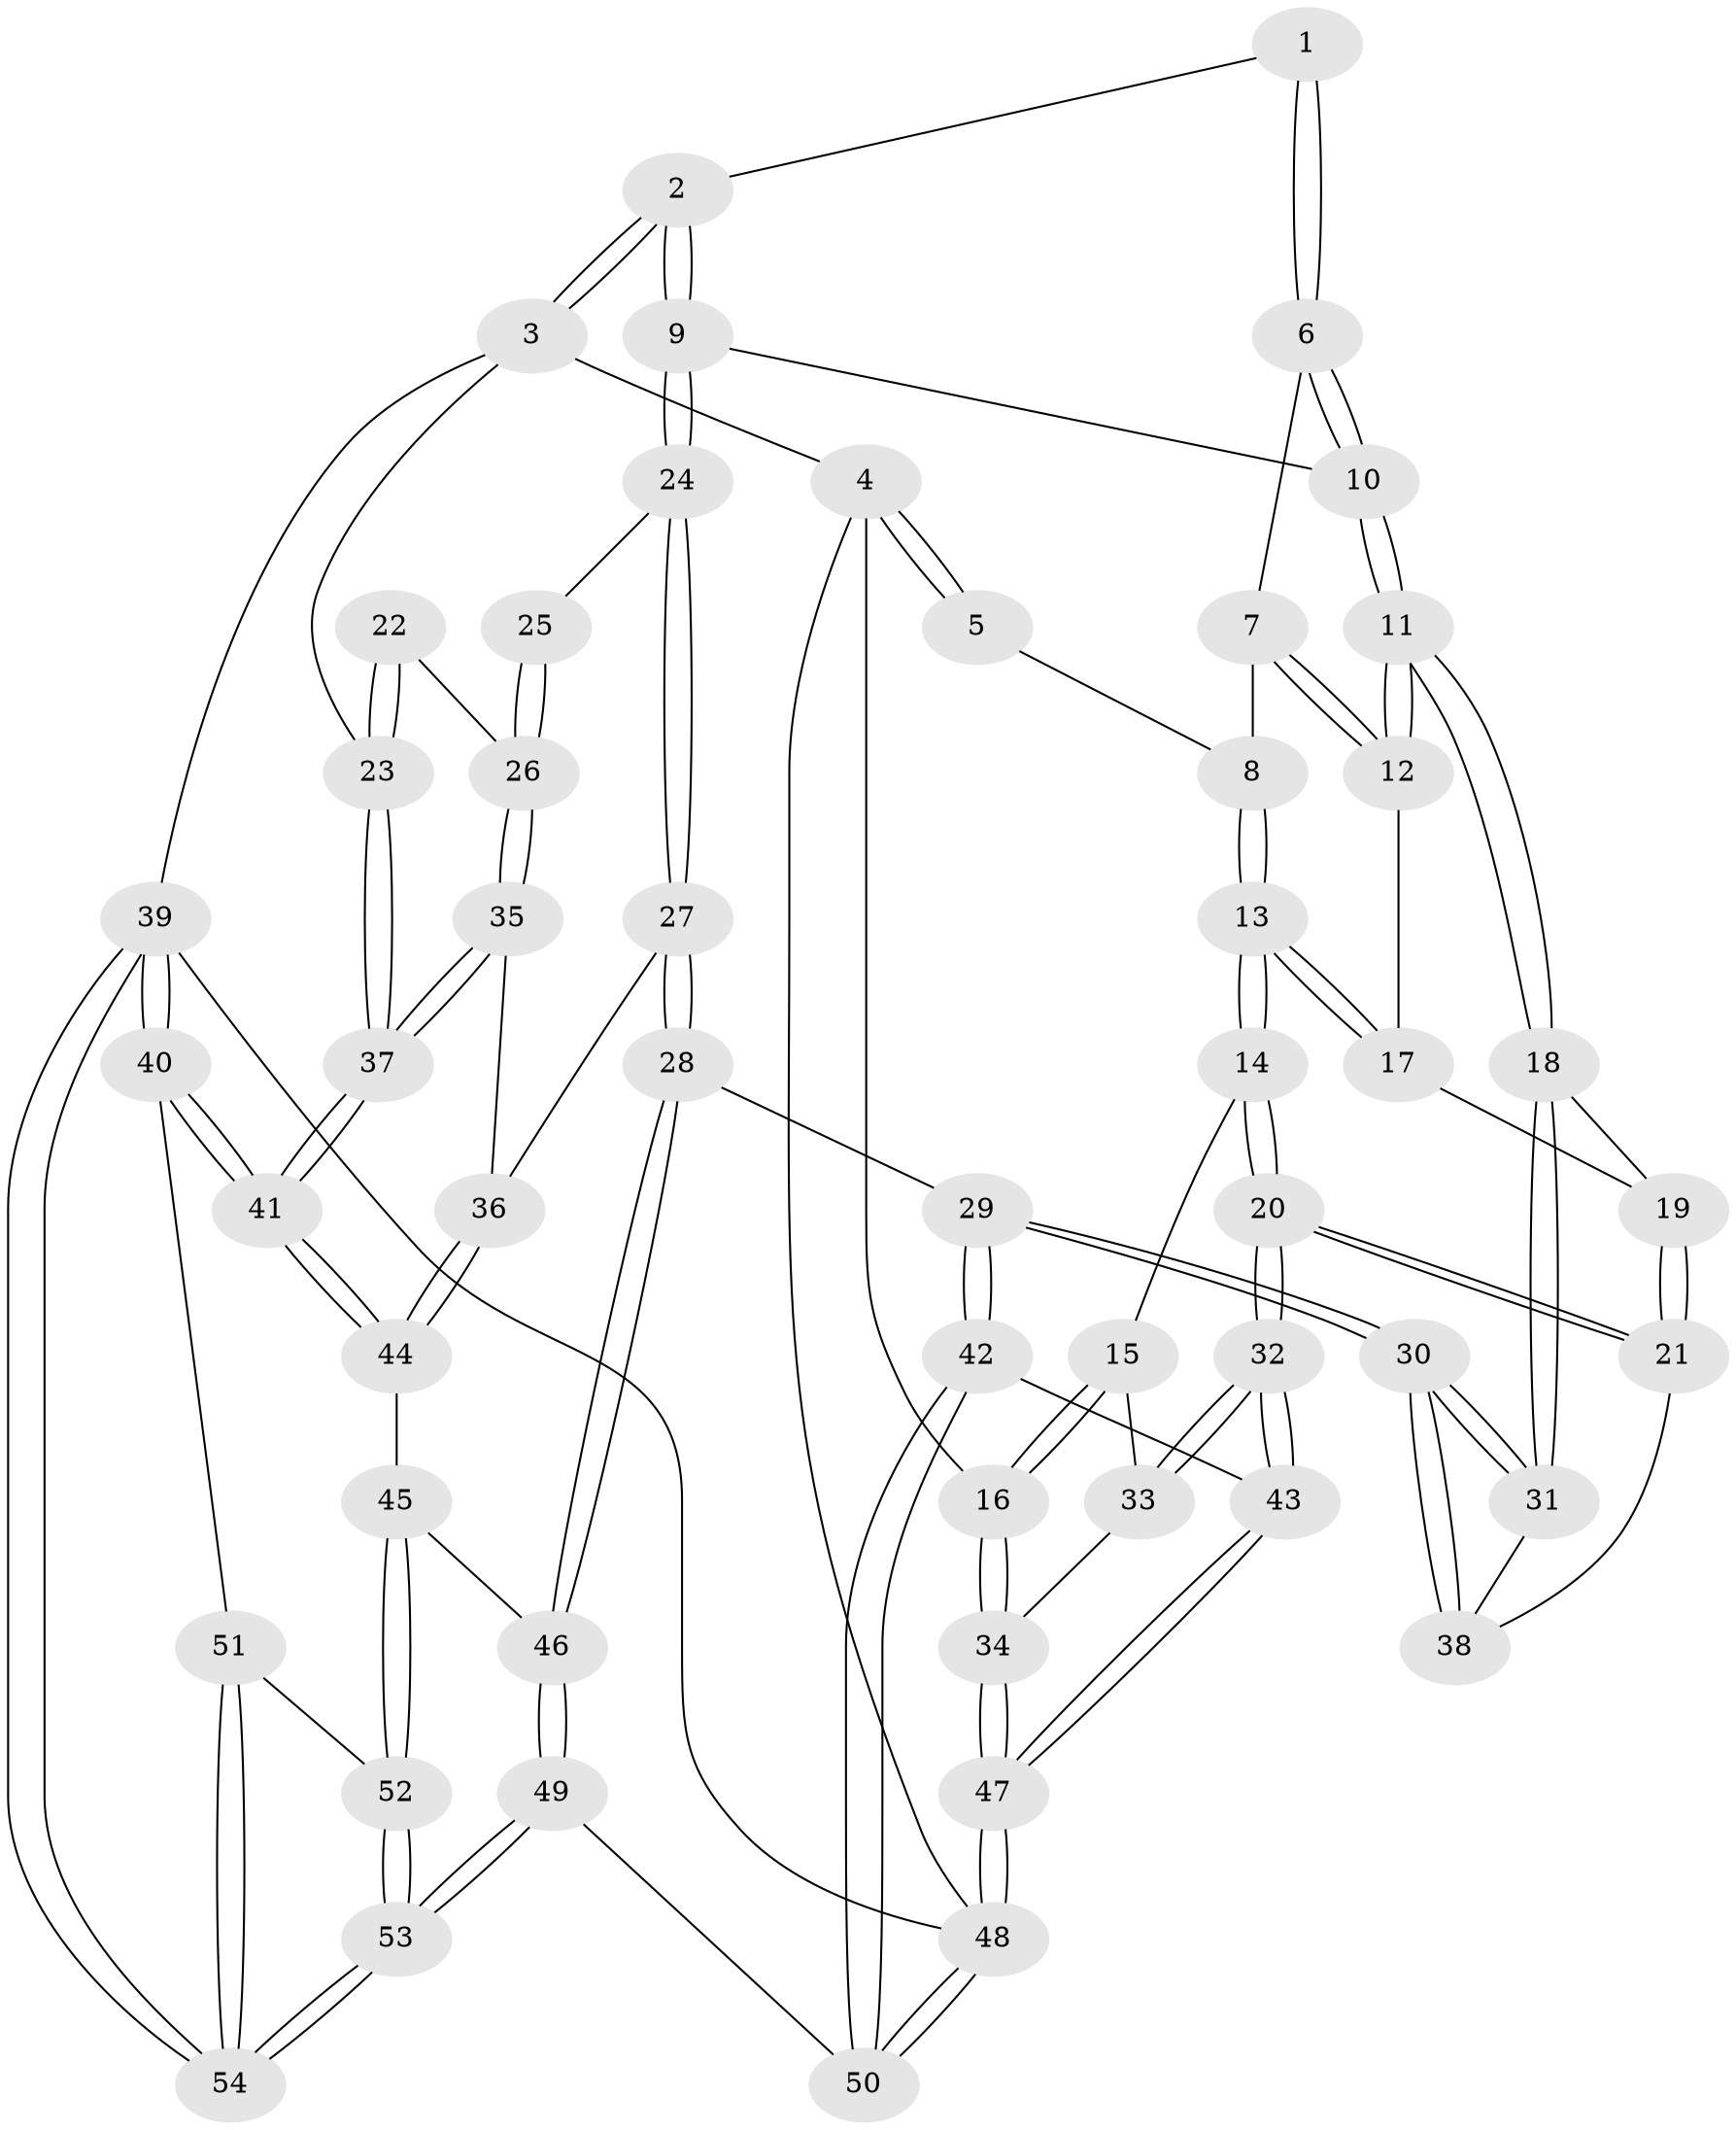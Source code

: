 // Generated by graph-tools (version 1.1) at 2025/27/03/09/25 03:27:13]
// undirected, 54 vertices, 132 edges
graph export_dot {
graph [start="1"]
  node [color=gray90,style=filled];
  1 [pos="+0.3801987666034533+0"];
  2 [pos="+0.8990948957236479+0"];
  3 [pos="+1+0"];
  4 [pos="+0+0"];
  5 [pos="+0.010567983936873512+0"];
  6 [pos="+0.4560880492045168+0.11896616814467795"];
  7 [pos="+0.19926583562011677+0.03649788943349081"];
  8 [pos="+0.1314957087902782+0"];
  9 [pos="+0.5933728526360751+0.18924938573777775"];
  10 [pos="+0.5309598353205096+0.18989887023115096"];
  11 [pos="+0.3916199534455389+0.27701474901277295"];
  12 [pos="+0.29524940303211333+0.22742713223089545"];
  13 [pos="+0.11095426824365967+0.2798031524353022"];
  14 [pos="+0.10482576468803714+0.2937017599593512"];
  15 [pos="+0.07029320813140341+0.3025657314905643"];
  16 [pos="+0+0.28820060719910245"];
  17 [pos="+0.26308227587788013+0.24911377997096093"];
  18 [pos="+0.3780156579704394+0.3302889838419996"];
  19 [pos="+0.23440237654895227+0.31956257367563545"];
  20 [pos="+0.1742960906489156+0.3854366392570219"];
  21 [pos="+0.18836926170196805+0.3835479177591926"];
  22 [pos="+0.9057299337620726+0.261540827180111"];
  23 [pos="+1+0"];
  24 [pos="+0.6141957497072187+0.2328491961717049"];
  25 [pos="+0.650272668610123+0.24119983241292672"];
  26 [pos="+0.8591772789416241+0.3404779089308709"];
  27 [pos="+0.6366917969893553+0.3804542554758963"];
  28 [pos="+0.5002537609270803+0.6203755077420466"];
  29 [pos="+0.425522200731659+0.5907913281952247"];
  30 [pos="+0.4218249073190166+0.5805542082558519"];
  31 [pos="+0.37424016368349833+0.3499337378228574"];
  32 [pos="+0.08512456914457638+0.6327726032731923"];
  33 [pos="+0.04957507700551881+0.38880384557166053"];
  34 [pos="+0+0.4938397022059958"];
  35 [pos="+0.854009834935713+0.36043014988789224"];
  36 [pos="+0.7660487799764633+0.42144120664449286"];
  37 [pos="+1+0.6272474527221397"];
  38 [pos="+0.20133205306872523+0.3858580852755777"];
  39 [pos="+1+1"];
  40 [pos="+1+0.7552636241935192"];
  41 [pos="+1+0.6621868593084251"];
  42 [pos="+0.1132114008966568+0.6666528544055038"];
  43 [pos="+0.0802746417618251+0.6526815605807583"];
  44 [pos="+0.8263851805159109+0.554566866094609"];
  45 [pos="+0.5313139510191905+0.661486893033889"];
  46 [pos="+0.5288233509600714+0.6604720136043444"];
  47 [pos="+0+0.6676563695652984"];
  48 [pos="+0+1"];
  49 [pos="+0.32889404776397063+1"];
  50 [pos="+0.28452098708031454+1"];
  51 [pos="+0.7599755787734366+0.7939904712468427"];
  52 [pos="+0.5911440601655281+0.7146345222611028"];
  53 [pos="+0.6440617929839126+1"];
  54 [pos="+0.676292116107017+1"];
  1 -- 2;
  1 -- 6;
  1 -- 6;
  2 -- 3;
  2 -- 3;
  2 -- 9;
  2 -- 9;
  3 -- 4;
  3 -- 23;
  3 -- 39;
  4 -- 5;
  4 -- 5;
  4 -- 16;
  4 -- 48;
  5 -- 8;
  6 -- 7;
  6 -- 10;
  6 -- 10;
  7 -- 8;
  7 -- 12;
  7 -- 12;
  8 -- 13;
  8 -- 13;
  9 -- 10;
  9 -- 24;
  9 -- 24;
  10 -- 11;
  10 -- 11;
  11 -- 12;
  11 -- 12;
  11 -- 18;
  11 -- 18;
  12 -- 17;
  13 -- 14;
  13 -- 14;
  13 -- 17;
  13 -- 17;
  14 -- 15;
  14 -- 20;
  14 -- 20;
  15 -- 16;
  15 -- 16;
  15 -- 33;
  16 -- 34;
  16 -- 34;
  17 -- 19;
  18 -- 19;
  18 -- 31;
  18 -- 31;
  19 -- 21;
  19 -- 21;
  20 -- 21;
  20 -- 21;
  20 -- 32;
  20 -- 32;
  21 -- 38;
  22 -- 23;
  22 -- 23;
  22 -- 26;
  23 -- 37;
  23 -- 37;
  24 -- 25;
  24 -- 27;
  24 -- 27;
  25 -- 26;
  25 -- 26;
  26 -- 35;
  26 -- 35;
  27 -- 28;
  27 -- 28;
  27 -- 36;
  28 -- 29;
  28 -- 46;
  28 -- 46;
  29 -- 30;
  29 -- 30;
  29 -- 42;
  29 -- 42;
  30 -- 31;
  30 -- 31;
  30 -- 38;
  30 -- 38;
  31 -- 38;
  32 -- 33;
  32 -- 33;
  32 -- 43;
  32 -- 43;
  33 -- 34;
  34 -- 47;
  34 -- 47;
  35 -- 36;
  35 -- 37;
  35 -- 37;
  36 -- 44;
  36 -- 44;
  37 -- 41;
  37 -- 41;
  39 -- 40;
  39 -- 40;
  39 -- 54;
  39 -- 54;
  39 -- 48;
  40 -- 41;
  40 -- 41;
  40 -- 51;
  41 -- 44;
  41 -- 44;
  42 -- 43;
  42 -- 50;
  42 -- 50;
  43 -- 47;
  43 -- 47;
  44 -- 45;
  45 -- 46;
  45 -- 52;
  45 -- 52;
  46 -- 49;
  46 -- 49;
  47 -- 48;
  47 -- 48;
  48 -- 50;
  48 -- 50;
  49 -- 50;
  49 -- 53;
  49 -- 53;
  51 -- 52;
  51 -- 54;
  51 -- 54;
  52 -- 53;
  52 -- 53;
  53 -- 54;
  53 -- 54;
}
